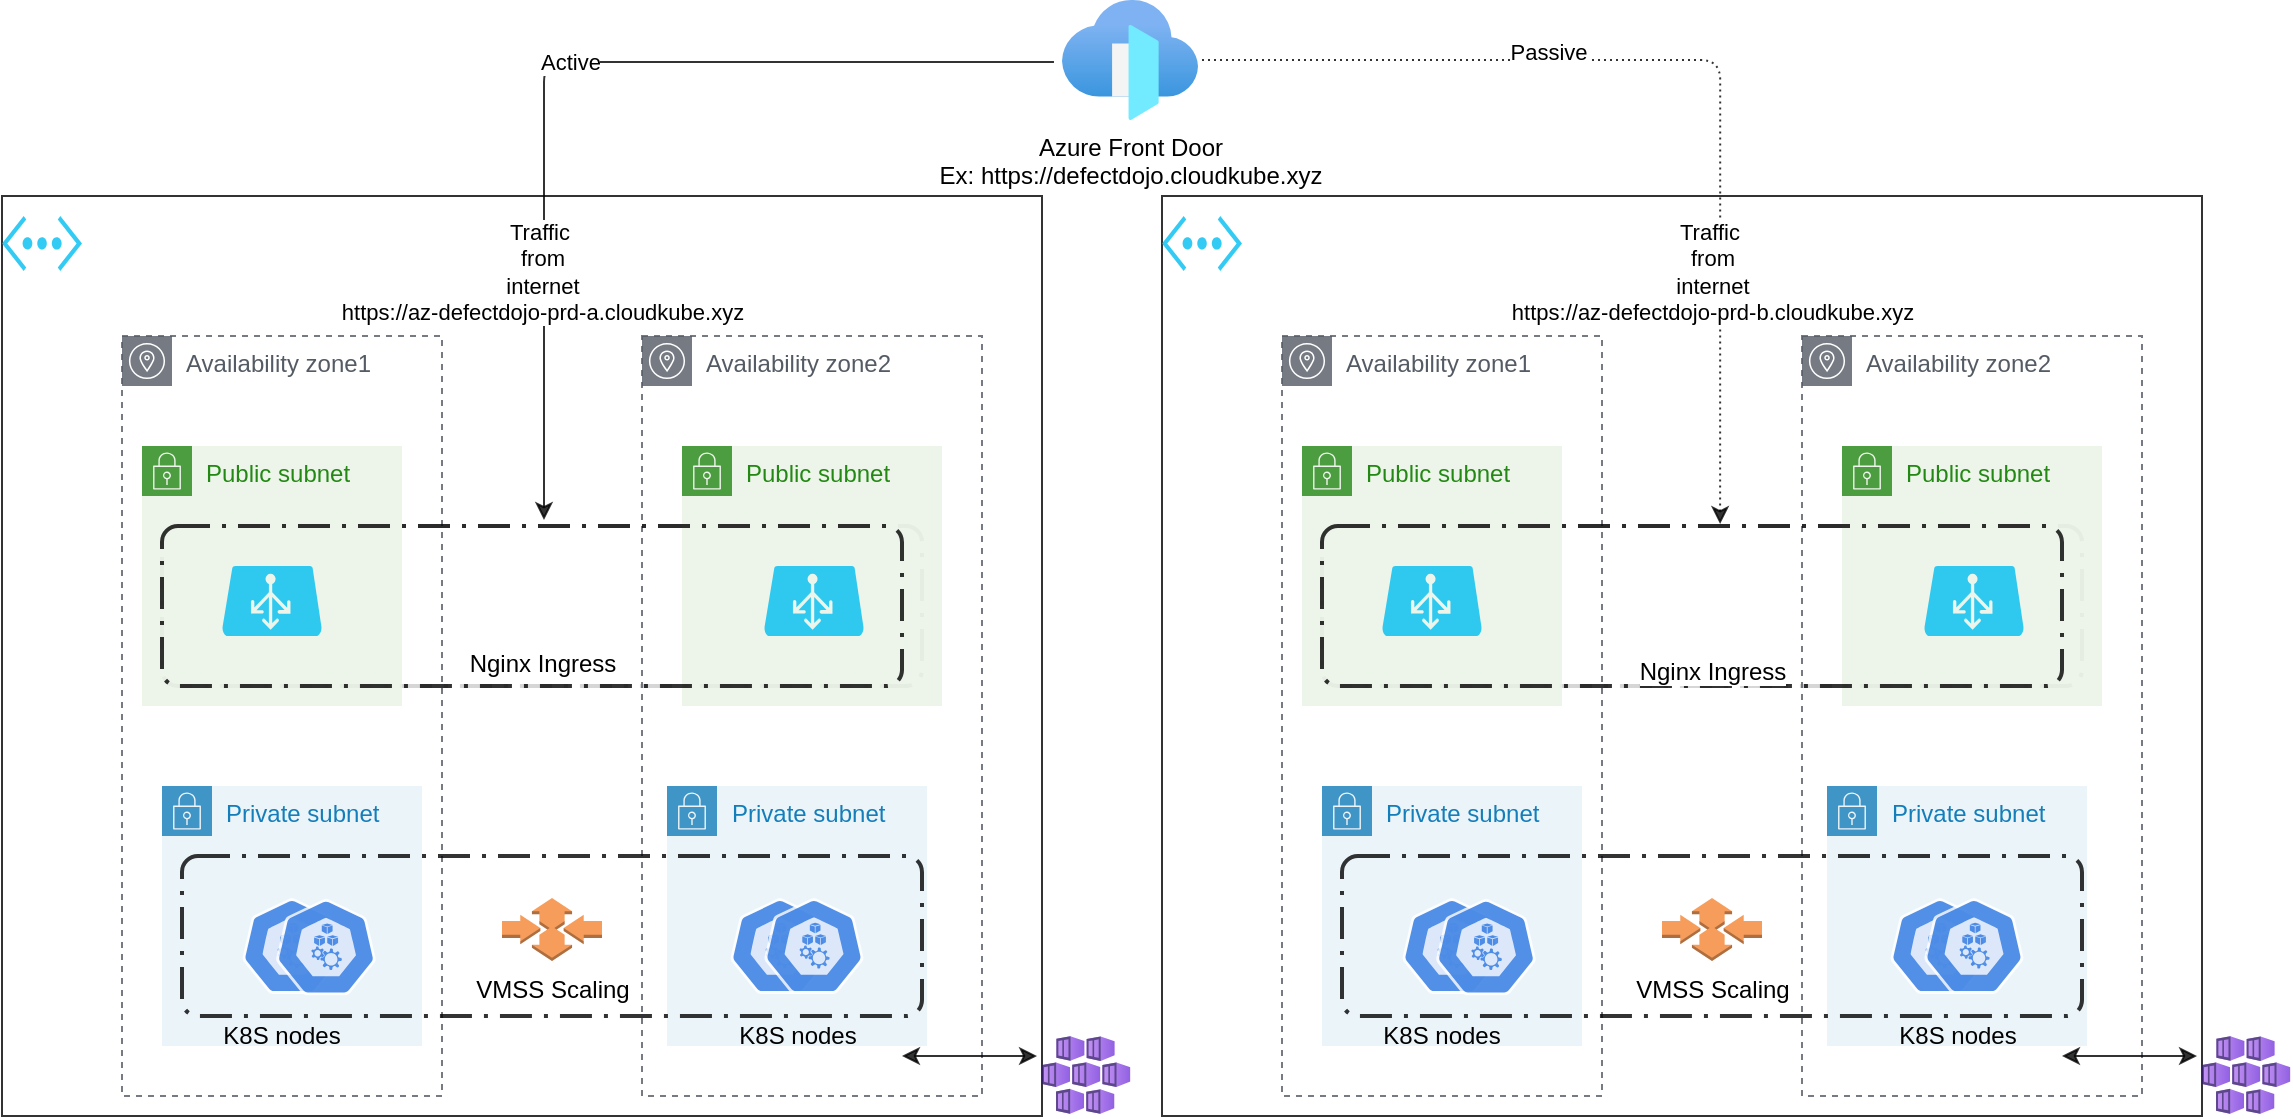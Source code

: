 <mxfile version="14.1.8" type="device"><diagram id="CxNXw_wqGC10T3SDetlR" name="Page-1"><mxGraphModel dx="1024" dy="1701" grid="1" gridSize="10" guides="1" tooltips="1" connect="1" arrows="1" fold="1" page="1" pageScale="1" pageWidth="850" pageHeight="1100" math="0" shadow="0"><root><mxCell id="0"/><mxCell id="1" parent="0"/><mxCell id="zLgNSGf1eI_UuV5sucqD-54" value="" style="rounded=1;arcSize=10;dashed=1;fillColor=none;gradientColor=none;dashPattern=8 3 1 3;strokeWidth=2;opacity=80;" parent="1" vertex="1"><mxGeometry x="90" y="243" width="380" height="80" as="geometry"/></mxCell><mxCell id="zLgNSGf1eI_UuV5sucqD-4" value="" style="shape=ext;double=0;rounded=0;whiteSpace=wrap;html=1;opacity=80;" parent="1" vertex="1"><mxGeometry x="10" y="78" width="520" height="460" as="geometry"/></mxCell><mxCell id="zLgNSGf1eI_UuV5sucqD-12" value="Public subnet" style="points=[[0,0],[0.25,0],[0.5,0],[0.75,0],[1,0],[1,0.25],[1,0.5],[1,0.75],[1,1],[0.75,1],[0.5,1],[0.25,1],[0,1],[0,0.75],[0,0.5],[0,0.25]];outlineConnect=0;gradientColor=none;html=1;whiteSpace=wrap;fontSize=12;fontStyle=0;shape=mxgraph.aws4.group;grIcon=mxgraph.aws4.group_security_group;grStroke=0;strokeColor=#248814;fillColor=#E9F3E6;verticalAlign=top;align=left;spacingLeft=30;fontColor=#248814;dashed=0;opacity=80;" parent="1" vertex="1"><mxGeometry x="80" y="203" width="130" height="130" as="geometry"/></mxCell><mxCell id="zLgNSGf1eI_UuV5sucqD-13" value="Public subnet" style="points=[[0,0],[0.25,0],[0.5,0],[0.75,0],[1,0],[1,0.25],[1,0.5],[1,0.75],[1,1],[0.75,1],[0.5,1],[0.25,1],[0,1],[0,0.75],[0,0.5],[0,0.25]];outlineConnect=0;gradientColor=none;html=1;whiteSpace=wrap;fontSize=12;fontStyle=0;shape=mxgraph.aws4.group;grIcon=mxgraph.aws4.group_security_group;grStroke=0;strokeColor=#248814;fillColor=#E9F3E6;verticalAlign=top;align=left;spacingLeft=30;fontColor=#248814;dashed=0;opacity=80;" parent="1" vertex="1"><mxGeometry x="350" y="203" width="130" height="130" as="geometry"/></mxCell><mxCell id="zLgNSGf1eI_UuV5sucqD-18" value="Private subnet" style="points=[[0,0],[0.25,0],[0.5,0],[0.75,0],[1,0],[1,0.25],[1,0.5],[1,0.75],[1,1],[0.75,1],[0.5,1],[0.25,1],[0,1],[0,0.75],[0,0.5],[0,0.25]];outlineConnect=0;gradientColor=none;html=1;whiteSpace=wrap;fontSize=12;fontStyle=0;shape=mxgraph.aws4.group;grIcon=mxgraph.aws4.group_security_group;grStroke=0;strokeColor=#147EBA;fillColor=#E6F2F8;verticalAlign=top;align=left;spacingLeft=30;fontColor=#147EBA;dashed=0;opacity=80;" parent="1" vertex="1"><mxGeometry x="342.5" y="373" width="130" height="130" as="geometry"/></mxCell><mxCell id="zLgNSGf1eI_UuV5sucqD-30" value="Private subnet" style="points=[[0,0],[0.25,0],[0.5,0],[0.75,0],[1,0],[1,0.25],[1,0.5],[1,0.75],[1,1],[0.75,1],[0.5,1],[0.25,1],[0,1],[0,0.75],[0,0.5],[0,0.25]];outlineConnect=0;gradientColor=none;html=1;whiteSpace=wrap;fontSize=12;fontStyle=0;shape=mxgraph.aws4.group;grIcon=mxgraph.aws4.group_security_group;grStroke=0;strokeColor=#147EBA;fillColor=#E6F2F8;verticalAlign=top;align=left;spacingLeft=30;fontColor=#147EBA;dashed=0;opacity=80;" parent="1" vertex="1"><mxGeometry x="90" y="373" width="130" height="130" as="geometry"/></mxCell><mxCell id="zLgNSGf1eI_UuV5sucqD-27" value="Availability zone1" style="outlineConnect=0;gradientColor=none;html=1;whiteSpace=wrap;fontSize=12;fontStyle=0;shape=mxgraph.aws4.group;grIcon=mxgraph.aws4.group_availability_zone;strokeColor=#545B64;fillColor=none;verticalAlign=top;align=left;spacingLeft=30;fontColor=#545B64;dashed=1;opacity=80;" parent="1" vertex="1"><mxGeometry x="70" y="148" width="160" height="380" as="geometry"/></mxCell><mxCell id="zLgNSGf1eI_UuV5sucqD-28" value="Availability zone2" style="outlineConnect=0;gradientColor=none;html=1;whiteSpace=wrap;fontSize=12;fontStyle=0;shape=mxgraph.aws4.group;grIcon=mxgraph.aws4.group_availability_zone;strokeColor=#545B64;fillColor=none;verticalAlign=top;align=left;spacingLeft=30;fontColor=#545B64;dashed=1;opacity=80;" parent="1" vertex="1"><mxGeometry x="330" y="148" width="170" height="380" as="geometry"/></mxCell><mxCell id="zLgNSGf1eI_UuV5sucqD-36" value="" style="html=1;dashed=0;whitespace=wrap;fillColor=#2875E2;strokeColor=#ffffff;points=[[0.005,0.63,0],[0.1,0.2,0],[0.9,0.2,0],[0.5,0,0],[0.995,0.63,0],[0.72,0.99,0],[0.5,1,0],[0.28,0.99,0]];shape=mxgraph.kubernetes.icon;prIcon=node;opacity=80;" parent="1" vertex="1"><mxGeometry x="130" y="429" width="50" height="48" as="geometry"/></mxCell><mxCell id="zLgNSGf1eI_UuV5sucqD-37" value="" style="html=1;dashed=0;whitespace=wrap;fillColor=#2875E2;strokeColor=#ffffff;points=[[0.005,0.63,0],[0.1,0.2,0],[0.9,0.2,0],[0.5,0,0],[0.995,0.63,0],[0.72,0.99,0],[0.5,1,0],[0.28,0.99,0]];shape=mxgraph.kubernetes.icon;prIcon=node;opacity=80;" parent="1" vertex="1"><mxGeometry x="147" y="429" width="50" height="49" as="geometry"/></mxCell><mxCell id="zLgNSGf1eI_UuV5sucqD-45" value="" style="html=1;dashed=0;whitespace=wrap;fillColor=#2875E2;strokeColor=#ffffff;points=[[0.005,0.63,0],[0.1,0.2,0],[0.9,0.2,0],[0.5,0,0],[0.995,0.63,0],[0.72,0.99,0],[0.5,1,0],[0.28,0.99,0]];shape=mxgraph.kubernetes.icon;prIcon=node;opacity=80;" parent="1" vertex="1"><mxGeometry x="374" y="429" width="50" height="48" as="geometry"/></mxCell><mxCell id="zLgNSGf1eI_UuV5sucqD-46" value="" style="html=1;dashed=0;whitespace=wrap;fillColor=#2875E2;strokeColor=#ffffff;points=[[0.005,0.63,0],[0.1,0.2,0],[0.9,0.2,0],[0.5,0,0],[0.995,0.63,0],[0.72,0.99,0],[0.5,1,0],[0.28,0.99,0]];shape=mxgraph.kubernetes.icon;prIcon=node;opacity=80;" parent="1" vertex="1"><mxGeometry x="391" y="429" width="50" height="48" as="geometry"/></mxCell><mxCell id="zLgNSGf1eI_UuV5sucqD-50" value="" style="endArrow=classic;startArrow=classic;html=1;entryX=0.2;entryY=0.22;entryDx=0;entryDy=0;entryPerimeter=0;opacity=80;" parent="1" edge="1"><mxGeometry width="50" height="50" relative="1" as="geometry"><mxPoint x="460" y="508" as="sourcePoint"/><mxPoint x="527.5" y="508" as="targetPoint"/></mxGeometry></mxCell><mxCell id="zLgNSGf1eI_UuV5sucqD-51" value="K8S nodes" style="text;html=1;strokeColor=none;fillColor=none;align=center;verticalAlign=middle;whiteSpace=wrap;rounded=0;dashed=1;opacity=80;" parent="1" vertex="1"><mxGeometry x="110" y="488" width="80" height="20" as="geometry"/></mxCell><mxCell id="zLgNSGf1eI_UuV5sucqD-52" value="K8S nodes" style="text;html=1;strokeColor=none;fillColor=none;align=center;verticalAlign=middle;whiteSpace=wrap;rounded=0;dashed=1;opacity=80;" parent="1" vertex="1"><mxGeometry x="367.5" y="488" width="80" height="20" as="geometry"/></mxCell><mxCell id="zLgNSGf1eI_UuV5sucqD-56" value="" style="rounded=1;arcSize=10;dashed=1;fillColor=none;gradientColor=none;dashPattern=8 3 1 3;strokeWidth=2;opacity=80;" parent="1" vertex="1"><mxGeometry x="100" y="408" width="370" height="80" as="geometry"/></mxCell><mxCell id="zLgNSGf1eI_UuV5sucqD-60" value="VMSS Scaling" style="outlineConnect=0;dashed=0;verticalLabelPosition=bottom;verticalAlign=top;align=center;html=1;shape=mxgraph.aws3.auto_scaling;fillColor=#F58534;gradientColor=none;strokeColor=#97D077;strokeWidth=2;opacity=80;" parent="1" vertex="1"><mxGeometry x="260" y="429" width="50" height="31.5" as="geometry"/></mxCell><mxCell id="og0ccVUUEbTX6F8VB05c-2" value="" style="verticalLabelPosition=bottom;html=1;verticalAlign=top;align=center;strokeColor=none;fillColor=#00BEF2;shape=mxgraph.azure.virtual_network;pointerEvents=1;opacity=80;" parent="1" vertex="1"><mxGeometry x="10" y="88" width="40" height="27.5" as="geometry"/></mxCell><mxCell id="og0ccVUUEbTX6F8VB05c-3" value="" style="verticalLabelPosition=bottom;html=1;verticalAlign=top;align=center;strokeColor=none;fillColor=#00BEF2;shape=mxgraph.azure.azure_load_balancer;opacity=80;" parent="1" vertex="1"><mxGeometry x="120" y="263" width="50" height="35" as="geometry"/></mxCell><mxCell id="og0ccVUUEbTX6F8VB05c-4" value="" style="verticalLabelPosition=bottom;html=1;verticalAlign=top;align=center;strokeColor=none;fillColor=#00BEF2;shape=mxgraph.azure.azure_load_balancer;opacity=80;" parent="1" vertex="1"><mxGeometry x="391" y="263" width="50" height="35" as="geometry"/></mxCell><mxCell id="og0ccVUUEbTX6F8VB05c-5" value="" style="aspect=fixed;html=1;points=[];align=center;image;fontSize=12;image=img/lib/azure2/containers/Kubernetes_Services.svg;opacity=80;" parent="1" vertex="1"><mxGeometry x="530" y="498" width="44.2" height="39" as="geometry"/></mxCell><mxCell id="og0ccVUUEbTX6F8VB05c-23" value="" style="rounded=1;arcSize=10;dashed=1;fillColor=none;gradientColor=none;dashPattern=8 3 1 3;strokeWidth=2;opacity=80;" parent="1" vertex="1"><mxGeometry x="670" y="243" width="380" height="80" as="geometry"/></mxCell><mxCell id="og0ccVUUEbTX6F8VB05c-24" value="" style="shape=ext;double=0;rounded=0;whiteSpace=wrap;html=1;opacity=80;" parent="1" vertex="1"><mxGeometry x="590" y="78" width="520" height="460" as="geometry"/></mxCell><mxCell id="og0ccVUUEbTX6F8VB05c-25" value="Public subnet" style="points=[[0,0],[0.25,0],[0.5,0],[0.75,0],[1,0],[1,0.25],[1,0.5],[1,0.75],[1,1],[0.75,1],[0.5,1],[0.25,1],[0,1],[0,0.75],[0,0.5],[0,0.25]];outlineConnect=0;gradientColor=none;html=1;whiteSpace=wrap;fontSize=12;fontStyle=0;shape=mxgraph.aws4.group;grIcon=mxgraph.aws4.group_security_group;grStroke=0;strokeColor=#248814;fillColor=#E9F3E6;verticalAlign=top;align=left;spacingLeft=30;fontColor=#248814;dashed=0;opacity=80;" parent="1" vertex="1"><mxGeometry x="660" y="203" width="130" height="130" as="geometry"/></mxCell><mxCell id="og0ccVUUEbTX6F8VB05c-26" value="Public subnet" style="points=[[0,0],[0.25,0],[0.5,0],[0.75,0],[1,0],[1,0.25],[1,0.5],[1,0.75],[1,1],[0.75,1],[0.5,1],[0.25,1],[0,1],[0,0.75],[0,0.5],[0,0.25]];outlineConnect=0;gradientColor=none;html=1;whiteSpace=wrap;fontSize=12;fontStyle=0;shape=mxgraph.aws4.group;grIcon=mxgraph.aws4.group_security_group;grStroke=0;strokeColor=#248814;fillColor=#E9F3E6;verticalAlign=top;align=left;spacingLeft=30;fontColor=#248814;dashed=0;opacity=80;" parent="1" vertex="1"><mxGeometry x="930" y="203" width="130" height="130" as="geometry"/></mxCell><mxCell id="og0ccVUUEbTX6F8VB05c-27" value="Private subnet" style="points=[[0,0],[0.25,0],[0.5,0],[0.75,0],[1,0],[1,0.25],[1,0.5],[1,0.75],[1,1],[0.75,1],[0.5,1],[0.25,1],[0,1],[0,0.75],[0,0.5],[0,0.25]];outlineConnect=0;gradientColor=none;html=1;whiteSpace=wrap;fontSize=12;fontStyle=0;shape=mxgraph.aws4.group;grIcon=mxgraph.aws4.group_security_group;grStroke=0;strokeColor=#147EBA;fillColor=#E6F2F8;verticalAlign=top;align=left;spacingLeft=30;fontColor=#147EBA;dashed=0;opacity=80;" parent="1" vertex="1"><mxGeometry x="922.5" y="373" width="130" height="130" as="geometry"/></mxCell><mxCell id="og0ccVUUEbTX6F8VB05c-28" value="Private subnet" style="points=[[0,0],[0.25,0],[0.5,0],[0.75,0],[1,0],[1,0.25],[1,0.5],[1,0.75],[1,1],[0.75,1],[0.5,1],[0.25,1],[0,1],[0,0.75],[0,0.5],[0,0.25]];outlineConnect=0;gradientColor=none;html=1;whiteSpace=wrap;fontSize=12;fontStyle=0;shape=mxgraph.aws4.group;grIcon=mxgraph.aws4.group_security_group;grStroke=0;strokeColor=#147EBA;fillColor=#E6F2F8;verticalAlign=top;align=left;spacingLeft=30;fontColor=#147EBA;dashed=0;opacity=80;" parent="1" vertex="1"><mxGeometry x="670" y="373" width="130" height="130" as="geometry"/></mxCell><mxCell id="og0ccVUUEbTX6F8VB05c-29" value="Availability zone1" style="outlineConnect=0;gradientColor=none;html=1;whiteSpace=wrap;fontSize=12;fontStyle=0;shape=mxgraph.aws4.group;grIcon=mxgraph.aws4.group_availability_zone;strokeColor=#545B64;fillColor=none;verticalAlign=top;align=left;spacingLeft=30;fontColor=#545B64;dashed=1;opacity=80;" parent="1" vertex="1"><mxGeometry x="650" y="148" width="160" height="380" as="geometry"/></mxCell><mxCell id="og0ccVUUEbTX6F8VB05c-30" value="Availability zone2" style="outlineConnect=0;gradientColor=none;html=1;whiteSpace=wrap;fontSize=12;fontStyle=0;shape=mxgraph.aws4.group;grIcon=mxgraph.aws4.group_availability_zone;strokeColor=#545B64;fillColor=none;verticalAlign=top;align=left;spacingLeft=30;fontColor=#545B64;dashed=1;opacity=80;" parent="1" vertex="1"><mxGeometry x="910" y="148" width="170" height="380" as="geometry"/></mxCell><mxCell id="og0ccVUUEbTX6F8VB05c-31" value="" style="html=1;dashed=0;whitespace=wrap;fillColor=#2875E2;strokeColor=#ffffff;points=[[0.005,0.63,0],[0.1,0.2,0],[0.9,0.2,0],[0.5,0,0],[0.995,0.63,0],[0.72,0.99,0],[0.5,1,0],[0.28,0.99,0]];shape=mxgraph.kubernetes.icon;prIcon=node;opacity=80;" parent="1" vertex="1"><mxGeometry x="710" y="429" width="50" height="48" as="geometry"/></mxCell><mxCell id="og0ccVUUEbTX6F8VB05c-32" value="" style="html=1;dashed=0;whitespace=wrap;fillColor=#2875E2;strokeColor=#ffffff;points=[[0.005,0.63,0],[0.1,0.2,0],[0.9,0.2,0],[0.5,0,0],[0.995,0.63,0],[0.72,0.99,0],[0.5,1,0],[0.28,0.99,0]];shape=mxgraph.kubernetes.icon;prIcon=node;opacity=80;" parent="1" vertex="1"><mxGeometry x="727" y="429" width="50" height="49" as="geometry"/></mxCell><mxCell id="og0ccVUUEbTX6F8VB05c-33" value="" style="html=1;dashed=0;whitespace=wrap;fillColor=#2875E2;strokeColor=#ffffff;points=[[0.005,0.63,0],[0.1,0.2,0],[0.9,0.2,0],[0.5,0,0],[0.995,0.63,0],[0.72,0.99,0],[0.5,1,0],[0.28,0.99,0]];shape=mxgraph.kubernetes.icon;prIcon=node;opacity=80;" parent="1" vertex="1"><mxGeometry x="954" y="429" width="50" height="48" as="geometry"/></mxCell><mxCell id="og0ccVUUEbTX6F8VB05c-34" value="" style="html=1;dashed=0;whitespace=wrap;fillColor=#2875E2;strokeColor=#ffffff;points=[[0.005,0.63,0],[0.1,0.2,0],[0.9,0.2,0],[0.5,0,0],[0.995,0.63,0],[0.72,0.99,0],[0.5,1,0],[0.28,0.99,0]];shape=mxgraph.kubernetes.icon;prIcon=node;opacity=80;" parent="1" vertex="1"><mxGeometry x="971" y="429" width="50" height="48" as="geometry"/></mxCell><mxCell id="og0ccVUUEbTX6F8VB05c-35" value="" style="endArrow=classic;startArrow=classic;html=1;entryX=0.2;entryY=0.22;entryDx=0;entryDy=0;entryPerimeter=0;opacity=80;" parent="1" edge="1"><mxGeometry width="50" height="50" relative="1" as="geometry"><mxPoint x="1040" y="508" as="sourcePoint"/><mxPoint x="1107.5" y="508" as="targetPoint"/></mxGeometry></mxCell><mxCell id="og0ccVUUEbTX6F8VB05c-36" value="K8S nodes" style="text;html=1;strokeColor=none;fillColor=none;align=center;verticalAlign=middle;whiteSpace=wrap;rounded=0;dashed=1;opacity=80;" parent="1" vertex="1"><mxGeometry x="690" y="488" width="80" height="20" as="geometry"/></mxCell><mxCell id="og0ccVUUEbTX6F8VB05c-37" value="K8S nodes" style="text;html=1;strokeColor=none;fillColor=none;align=center;verticalAlign=middle;whiteSpace=wrap;rounded=0;dashed=1;opacity=80;" parent="1" vertex="1"><mxGeometry x="947.5" y="488" width="80" height="20" as="geometry"/></mxCell><mxCell id="og0ccVUUEbTX6F8VB05c-38" value="" style="rounded=1;arcSize=10;dashed=1;fillColor=none;gradientColor=none;dashPattern=8 3 1 3;strokeWidth=2;opacity=80;" parent="1" vertex="1"><mxGeometry x="680" y="408" width="370" height="80" as="geometry"/></mxCell><mxCell id="og0ccVUUEbTX6F8VB05c-39" value="VMSS Scaling" style="outlineConnect=0;dashed=0;verticalLabelPosition=bottom;verticalAlign=top;align=center;html=1;shape=mxgraph.aws3.auto_scaling;fillColor=#F58534;gradientColor=none;strokeColor=#97D077;strokeWidth=2;opacity=80;" parent="1" vertex="1"><mxGeometry x="840" y="429" width="50" height="31.5" as="geometry"/></mxCell><mxCell id="og0ccVUUEbTX6F8VB05c-40" value="" style="verticalLabelPosition=bottom;html=1;verticalAlign=top;align=center;strokeColor=none;fillColor=#00BEF2;shape=mxgraph.azure.virtual_network;pointerEvents=1;opacity=80;" parent="1" vertex="1"><mxGeometry x="590" y="88" width="40" height="27.5" as="geometry"/></mxCell><mxCell id="og0ccVUUEbTX6F8VB05c-41" value="" style="verticalLabelPosition=bottom;html=1;verticalAlign=top;align=center;strokeColor=none;fillColor=#00BEF2;shape=mxgraph.azure.azure_load_balancer;opacity=80;" parent="1" vertex="1"><mxGeometry x="700" y="263" width="50" height="35" as="geometry"/></mxCell><mxCell id="og0ccVUUEbTX6F8VB05c-42" value="" style="verticalLabelPosition=bottom;html=1;verticalAlign=top;align=center;strokeColor=none;fillColor=#00BEF2;shape=mxgraph.azure.azure_load_balancer;opacity=80;" parent="1" vertex="1"><mxGeometry x="971" y="263" width="50" height="35" as="geometry"/></mxCell><mxCell id="og0ccVUUEbTX6F8VB05c-43" value="" style="aspect=fixed;html=1;points=[];align=center;image;fontSize=12;image=img/lib/azure2/containers/Kubernetes_Services.svg;opacity=80;" parent="1" vertex="1"><mxGeometry x="1110" y="498" width="44.2" height="39" as="geometry"/></mxCell><mxCell id="og0ccVUUEbTX6F8VB05c-47" value="Azure Front Door&lt;br&gt;Ex: https://defectdojo.cloudkube.xyz" style="aspect=fixed;html=1;points=[];align=center;image;fontSize=12;image=img/lib/azure2/networking/Front_Doors.svg;opacity=80;" parent="1" vertex="1"><mxGeometry x="540" y="-20" width="68" height="60" as="geometry"/></mxCell><mxCell id="og0ccVUUEbTX6F8VB05c-48" value="Active" style="edgeStyle=segmentEdgeStyle;endArrow=classic;html=1;opacity=80;exitX=-0.059;exitY=0.517;exitDx=0;exitDy=0;exitPerimeter=0;" parent="1" source="og0ccVUUEbTX6F8VB05c-47" edge="1"><mxGeometry width="50" height="50" relative="1" as="geometry"><mxPoint x="520" y="40" as="sourcePoint"/><mxPoint x="281" y="240" as="targetPoint"/></mxGeometry></mxCell><mxCell id="og0ccVUUEbTX6F8VB05c-49" value="" style="edgeStyle=segmentEdgeStyle;endArrow=classic;html=1;opacity=80;entryX=0.538;entryY=-0.012;entryDx=0;entryDy=0;entryPerimeter=0;dashed=1;dashPattern=1 2;" parent="1" target="og0ccVUUEbTX6F8VB05c-53" edge="1"><mxGeometry width="50" height="50" relative="1" as="geometry"><mxPoint x="610" y="10" as="sourcePoint"/><mxPoint x="290.92" y="88" as="targetPoint"/></mxGeometry></mxCell><mxCell id="og0ccVUUEbTX6F8VB05c-50" value="Passive" style="edgeLabel;html=1;align=center;verticalAlign=middle;resizable=0;points=[];" parent="og0ccVUUEbTX6F8VB05c-49" vertex="1" connectable="0"><mxGeometry x="-0.295" y="4" relative="1" as="geometry"><mxPoint as="offset"/></mxGeometry></mxCell><mxCell id="og0ccVUUEbTX6F8VB05c-52" value="" style="rounded=1;arcSize=10;dashed=1;fillColor=none;gradientColor=none;dashPattern=8 3 1 3;strokeWidth=2;opacity=80;" parent="1" vertex="1"><mxGeometry x="90" y="243" width="370" height="80" as="geometry"/></mxCell><mxCell id="og0ccVUUEbTX6F8VB05c-53" value="" style="rounded=1;arcSize=10;dashed=1;fillColor=none;gradientColor=none;dashPattern=8 3 1 3;strokeWidth=2;opacity=80;" parent="1" vertex="1"><mxGeometry x="670" y="243" width="370" height="80" as="geometry"/></mxCell><mxCell id="og0ccVUUEbTX6F8VB05c-55" value="Nginx Ingress" style="shape=image;html=1;verticalAlign=top;verticalLabelPosition=bottom;labelBackgroundColor=#ffffff;imageAspect=0;aspect=fixed;image=https://cdn4.iconfinder.com/data/icons/logos-brands-5/24/nginx-128.png" parent="1" vertex="1"><mxGeometry x="258.5" y="255" width="43" height="43" as="geometry"/></mxCell><mxCell id="og0ccVUUEbTX6F8VB05c-60" value="Nginx Ingress" style="shape=image;html=1;verticalAlign=top;verticalLabelPosition=bottom;labelBackgroundColor=#ffffff;imageAspect=0;aspect=fixed;image=https://cdn4.iconfinder.com/data/icons/logos-brands-5/24/nginx-128.png" parent="1" vertex="1"><mxGeometry x="843.5" y="259" width="43" height="43" as="geometry"/></mxCell><mxCell id="7_K-1CFv60yOc4JsJ0Mc-1" value="Traffic&amp;nbsp;&lt;br&gt;from&lt;br&gt;internet&lt;br&gt;https://az-defectdojo-prd-a.cloudkube.xyz" style="edgeLabel;html=1;align=center;verticalAlign=middle;resizable=0;points=[];" parent="1" vertex="1" connectable="0"><mxGeometry x="280.001" y="115.503" as="geometry"/></mxCell><mxCell id="7_K-1CFv60yOc4JsJ0Mc-2" value="Traffic&amp;nbsp;&lt;br&gt;from&lt;br&gt;internet&lt;br&gt;https://az-defectdojo-prd-b.cloudkube.xyz" style="edgeLabel;html=1;align=center;verticalAlign=middle;resizable=0;points=[];" parent="1" vertex="1" connectable="0"><mxGeometry x="865.001" y="115.503" as="geometry"/></mxCell></root></mxGraphModel></diagram></mxfile>